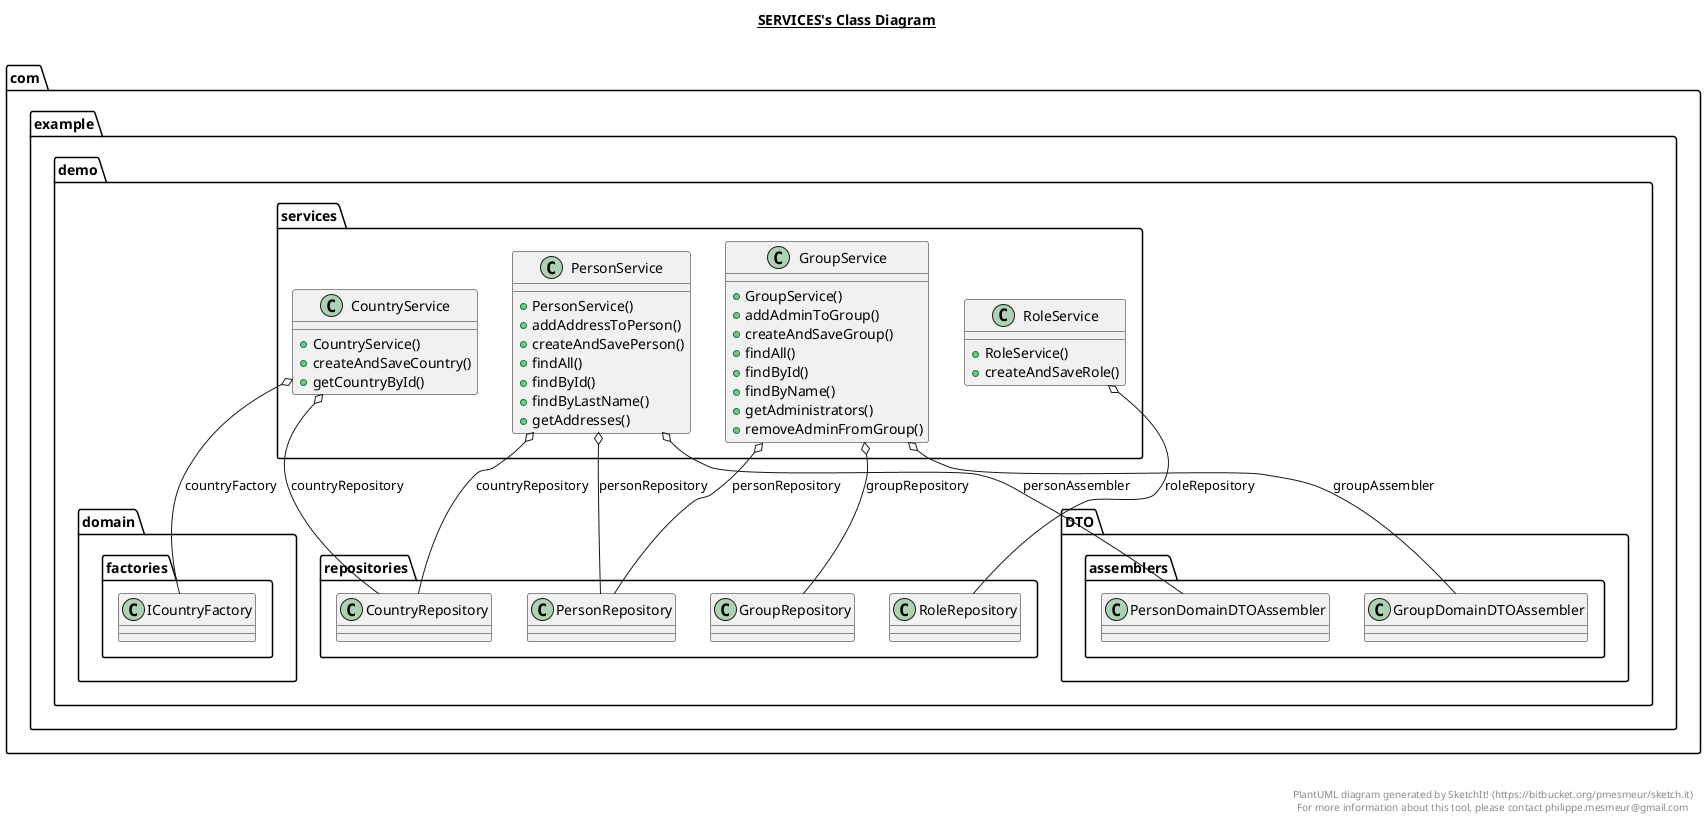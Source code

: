 @startuml

title __SERVICES's Class Diagram__\n

  namespace com.example.demo {
    namespace services {
      class com.example.demo.services.CountryService {
          + CountryService()
          + createAndSaveCountry()
          + getCountryById()
      }
    }
  }
  

  namespace com.example.demo {
    namespace services {
      class com.example.demo.services.GroupService {
          + GroupService()
          + addAdminToGroup()
          + createAndSaveGroup()
          + findAll()
          + findById()
          + findByName()
          + getAdministrators()
          + removeAdminFromGroup()
      }
    }
  }
  

  namespace com.example.demo {
    namespace services {
      class com.example.demo.services.PersonService {
          + PersonService()
          + addAddressToPerson()
          + createAndSavePerson()
          + findAll()
          + findById()
          + findByLastName()
          + getAddresses()
      }
    }
  }
  

  namespace com.example.demo {
    namespace services {
      class com.example.demo.services.RoleService {
          + RoleService()
          + createAndSaveRole()
      }
    }
  }
  

  com.example.demo.services.CountryService o-- com.example.demo.domain.factories.ICountryFactory : countryFactory
  com.example.demo.services.CountryService o-- com.example.demo.repositories.CountryRepository : countryRepository
  com.example.demo.services.GroupService o-- com.example.demo.DTO.assemblers.GroupDomainDTOAssembler : groupAssembler
  com.example.demo.services.GroupService o-- com.example.demo.repositories.GroupRepository : groupRepository
  com.example.demo.services.GroupService o-- com.example.demo.repositories.PersonRepository : personRepository
  com.example.demo.services.PersonService o-- com.example.demo.repositories.CountryRepository : countryRepository
  com.example.demo.services.PersonService o-- com.example.demo.DTO.assemblers.PersonDomainDTOAssembler : personAssembler
  com.example.demo.services.PersonService o-- com.example.demo.repositories.PersonRepository : personRepository
  com.example.demo.services.RoleService o-- com.example.demo.repositories.RoleRepository : roleRepository


right footer


PlantUML diagram generated by SketchIt! (https://bitbucket.org/pmesmeur/sketch.it)
For more information about this tool, please contact philippe.mesmeur@gmail.com
endfooter

@enduml
